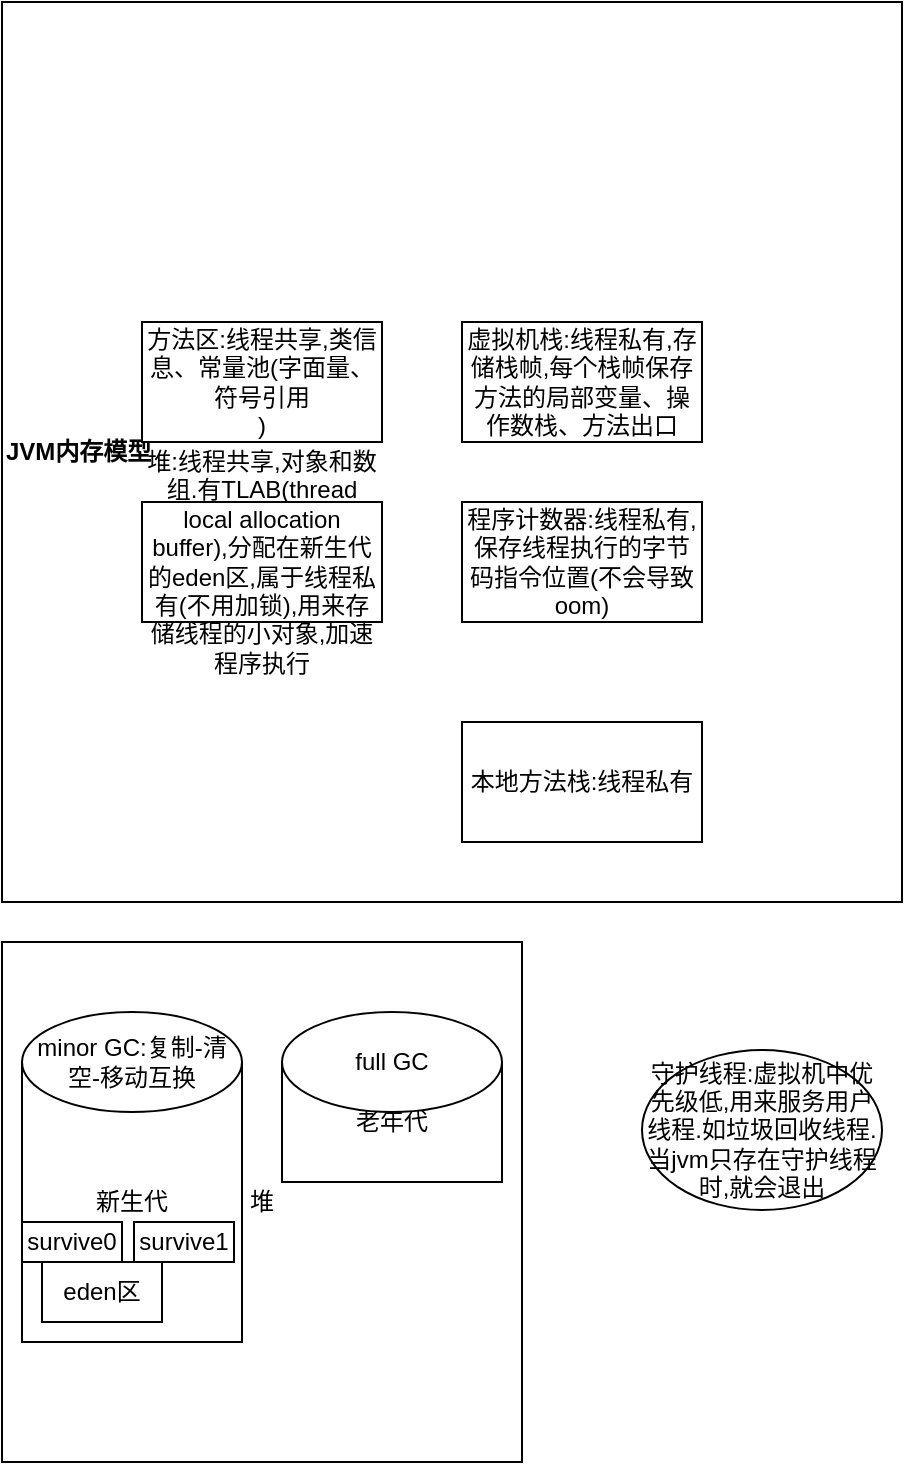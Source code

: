 <mxfile version="11.0.5" type="device"><diagram id="f8acmJ18Vsg4WdH7Tx0m" name="Page-1"><mxGraphModel dx="1106" dy="862" grid="1" gridSize="10" guides="1" tooltips="1" connect="1" arrows="1" fold="1" page="1" pageScale="1" pageWidth="827" pageHeight="1169" math="0" shadow="0"><root><mxCell id="0"/><mxCell id="1" parent="0"/><mxCell id="NwF_MbVie7bOSNFUFxXL-1" value="&lt;h4&gt;JVM内存模型&lt;/h4&gt;" style="whiteSpace=wrap;html=1;aspect=fixed;align=left;" vertex="1" parent="1"><mxGeometry x="20" y="20" width="450" height="450" as="geometry"/></mxCell><mxCell id="NwF_MbVie7bOSNFUFxXL-2" value="堆:线程共享,对象和数组.有TLAB(thread local allocation buffer),分配在新生代的eden区,属于线程私有(不用加锁),用来存储线程的小对象,加速程序执行" style="rounded=0;whiteSpace=wrap;html=1;" vertex="1" parent="1"><mxGeometry x="90" y="270" width="120" height="60" as="geometry"/></mxCell><mxCell id="NwF_MbVie7bOSNFUFxXL-3" value="方法区:线程共享,类信息、常量池(字面量、符号引用&lt;br&gt;)" style="rounded=0;whiteSpace=wrap;html=1;" vertex="1" parent="1"><mxGeometry x="90" y="180" width="120" height="60" as="geometry"/></mxCell><mxCell id="NwF_MbVie7bOSNFUFxXL-4" value="虚拟机栈:线程私有,存储栈帧,每个栈帧保存方法的局部变量、操作数栈、方法出口" style="rounded=0;whiteSpace=wrap;html=1;" vertex="1" parent="1"><mxGeometry x="250" y="180" width="120" height="60" as="geometry"/></mxCell><mxCell id="NwF_MbVie7bOSNFUFxXL-5" value="程序计数器:线程私有,保存线程执行的字节码指令位置(不会导致oom)" style="rounded=0;whiteSpace=wrap;html=1;" vertex="1" parent="1"><mxGeometry x="250" y="270" width="120" height="60" as="geometry"/></mxCell><mxCell id="NwF_MbVie7bOSNFUFxXL-6" value="本地方法栈:线程私有" style="rounded=0;whiteSpace=wrap;html=1;" vertex="1" parent="1"><mxGeometry x="250" y="380" width="120" height="60" as="geometry"/></mxCell><mxCell id="NwF_MbVie7bOSNFUFxXL-7" value="堆" style="whiteSpace=wrap;html=1;aspect=fixed;" vertex="1" parent="1"><mxGeometry x="20" y="490" width="260" height="260" as="geometry"/></mxCell><mxCell id="NwF_MbVie7bOSNFUFxXL-8" value="新生代" style="rounded=0;whiteSpace=wrap;html=1;" vertex="1" parent="1"><mxGeometry x="30" y="550" width="110" height="140" as="geometry"/></mxCell><mxCell id="NwF_MbVie7bOSNFUFxXL-10" value="老年代" style="rounded=0;whiteSpace=wrap;html=1;" vertex="1" parent="1"><mxGeometry x="160" y="550" width="110" height="60" as="geometry"/></mxCell><mxCell id="NwF_MbVie7bOSNFUFxXL-11" value="eden区" style="rounded=0;whiteSpace=wrap;html=1;" vertex="1" parent="1"><mxGeometry x="40" y="650" width="60" height="30" as="geometry"/></mxCell><mxCell id="NwF_MbVie7bOSNFUFxXL-12" value="survive0" style="rounded=0;whiteSpace=wrap;html=1;" vertex="1" parent="1"><mxGeometry x="30" y="630" width="50" height="20" as="geometry"/></mxCell><mxCell id="NwF_MbVie7bOSNFUFxXL-13" value="survive1" style="rounded=0;whiteSpace=wrap;html=1;" vertex="1" parent="1"><mxGeometry x="86" y="630" width="50" height="20" as="geometry"/></mxCell><mxCell id="NwF_MbVie7bOSNFUFxXL-14" value="守护线程:虚拟机中优先级低,用来服务用户线程.如垃圾回收线程.当jvm只存在守护线程时,就会退出" style="ellipse;whiteSpace=wrap;html=1;" vertex="1" parent="1"><mxGeometry x="340" y="544" width="120" height="80" as="geometry"/></mxCell><mxCell id="NwF_MbVie7bOSNFUFxXL-15" value="minor GC:复制-清空-移动互换" style="ellipse;whiteSpace=wrap;html=1;" vertex="1" parent="1"><mxGeometry x="30" y="525" width="110" height="50" as="geometry"/></mxCell><mxCell id="NwF_MbVie7bOSNFUFxXL-16" value="full GC" style="ellipse;whiteSpace=wrap;html=1;" vertex="1" parent="1"><mxGeometry x="160" y="525" width="110" height="50" as="geometry"/></mxCell></root></mxGraphModel></diagram></mxfile>